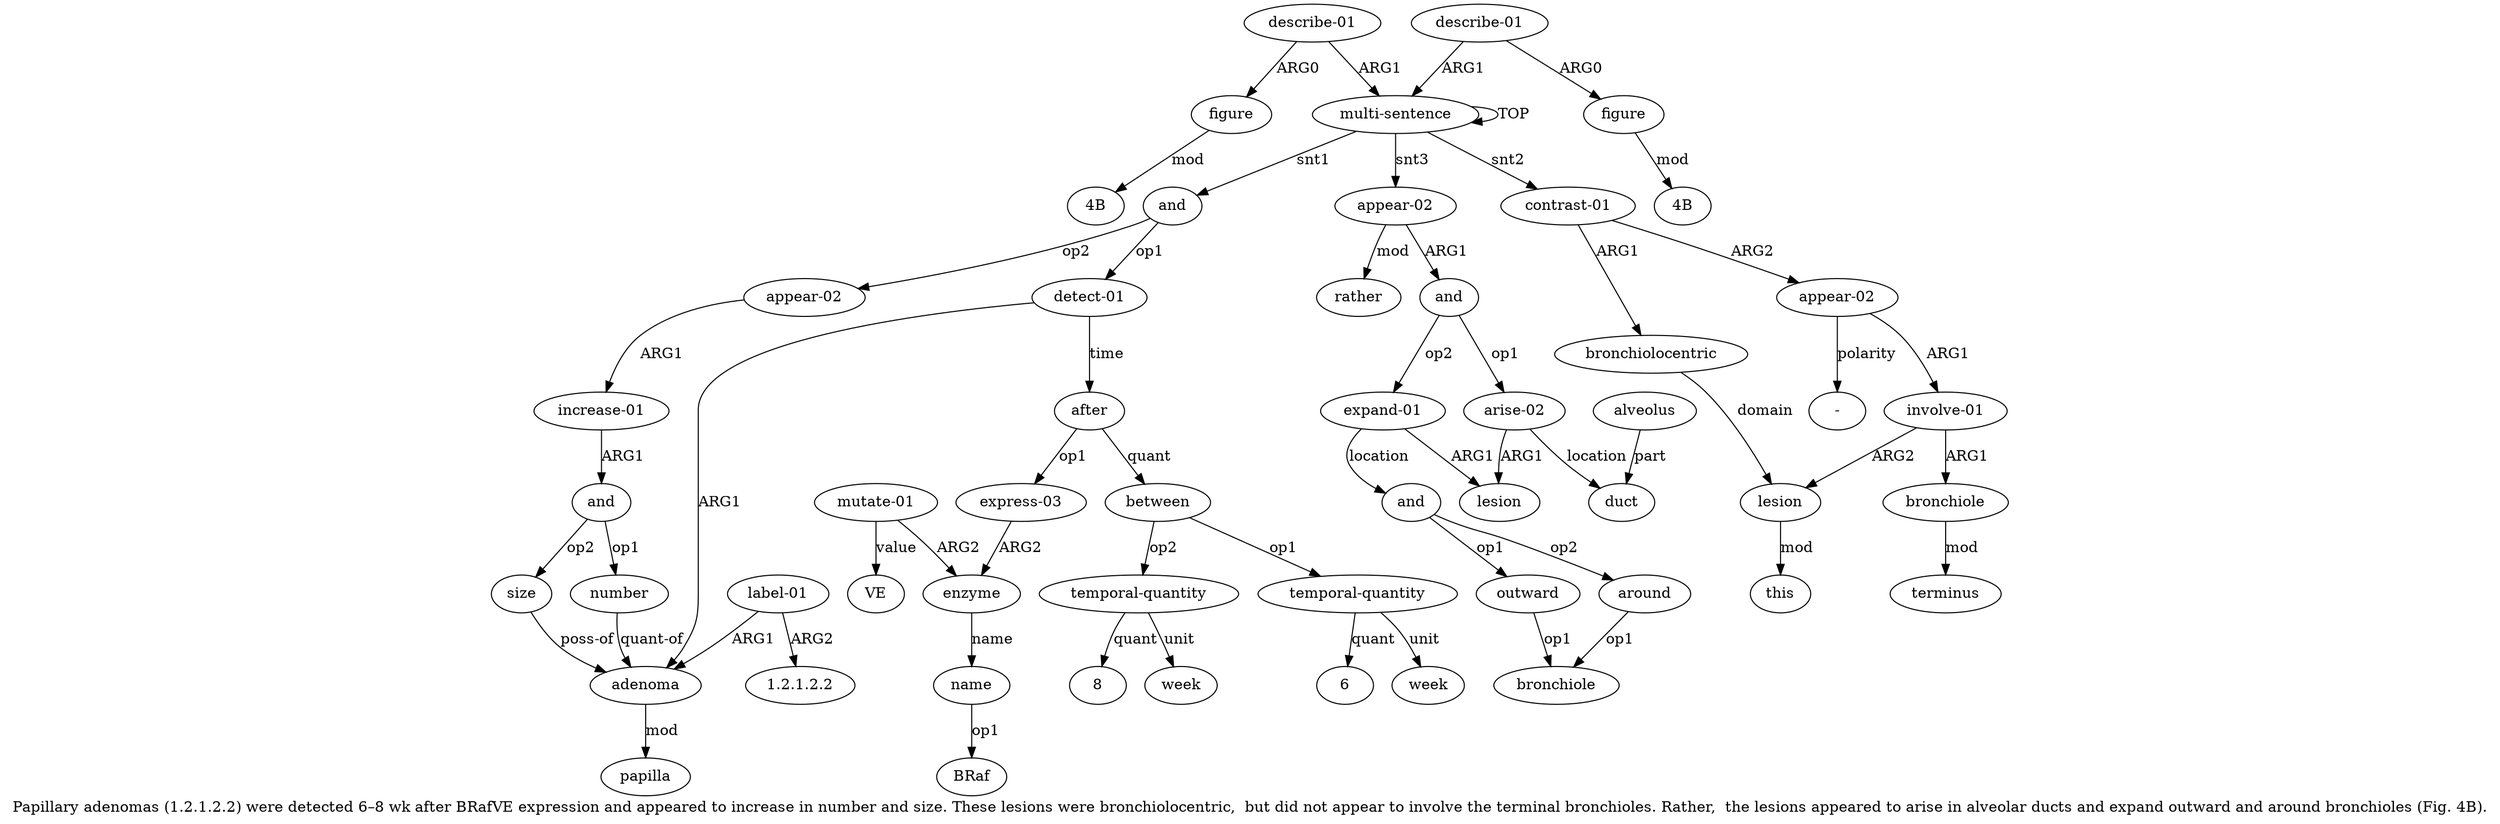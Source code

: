 digraph  {
	graph [label="Papillary adenomas (1.2.1.2.2) were detected 6–8 wk after BRafVE expression and appeared to increase in number and size. These \
lesions were bronchiolocentric,  but did not appear to involve the terminal bronchioles. Rather,  the lesions appeared to arise \
in alveolar ducts and expand outward and around bronchioles (Fig. 4B)."];
	node [label="\N"];
	a20	 [color=black,
		gold_ind=20,
		gold_label=size,
		label=size,
		test_ind=20,
		test_label=size];
	a3	 [color=black,
		gold_ind=3,
		gold_label=adenoma,
		label=adenoma,
		test_ind=3,
		test_label=adenoma];
	a20 -> a3 [key=0,
	color=black,
	gold_label="poss-of",
	label="poss-of",
	test_label="poss-of"];
a21 [color=black,
	gold_ind=21,
	gold_label="describe-01",
	label="describe-01",
	test_ind=21,
	test_label="describe-01"];
a22 [color=black,
	gold_ind=22,
	gold_label=figure,
	label=figure,
	test_ind=22,
	test_label=figure];
a21 -> a22 [key=0,
color=black,
gold_label=ARG0,
label=ARG0,
test_label=ARG0];
a0 [color=black,
gold_ind=0,
gold_label="multi-sentence",
label="multi-sentence",
test_ind=0,
test_label="multi-sentence"];
a21 -> a0 [key=0,
color=black,
gold_label=ARG1,
label=ARG1,
test_label=ARG1];
"a22 4B" [color=black,
gold_ind=-1,
gold_label="4B",
label="4B",
test_ind=-1,
test_label="4B"];
a22 -> "a22 4B" [key=0,
color=black,
gold_label=mod,
label=mod,
test_label=mod];
a23 [color=black,
gold_ind=23,
gold_label="contrast-01",
label="contrast-01",
test_ind=23,
test_label="contrast-01"];
a24 [color=black,
gold_ind=24,
gold_label=bronchiolocentric,
label=bronchiolocentric,
test_ind=24,
test_label=bronchiolocentric];
a23 -> a24 [key=0,
color=black,
gold_label=ARG1,
label=ARG1,
test_label=ARG1];
a27 [color=black,
gold_ind=27,
gold_label="appear-02",
label="appear-02",
test_ind=27,
test_label="appear-02"];
a23 -> a27 [key=0,
color=black,
gold_label=ARG2,
label=ARG2,
test_label=ARG2];
a25 [color=black,
gold_ind=25,
gold_label=lesion,
label=lesion,
test_ind=25,
test_label=lesion];
a24 -> a25 [key=0,
color=black,
gold_label=domain,
label=domain,
test_label=domain];
a26 [color=black,
gold_ind=26,
gold_label=this,
label=this,
test_ind=26,
test_label=this];
a25 -> a26 [key=0,
color=black,
gold_label=mod,
label=mod,
test_label=mod];
a28 [color=black,
gold_ind=28,
gold_label="involve-01",
label="involve-01",
test_ind=28,
test_label="involve-01"];
a27 -> a28 [key=0,
color=black,
gold_label=ARG1,
label=ARG1,
test_label=ARG1];
"a27 -" [color=black,
gold_ind=-1,
gold_label="-",
label="-",
test_ind=-1,
test_label="-"];
a27 -> "a27 -" [key=0,
color=black,
gold_label=polarity,
label=polarity,
test_label=polarity];
a28 -> a25 [key=0,
color=black,
gold_label=ARG2,
label=ARG2,
test_label=ARG2];
a29 [color=black,
gold_ind=29,
gold_label=bronchiole,
label=bronchiole,
test_ind=29,
test_label=bronchiole];
a28 -> a29 [key=0,
color=black,
gold_label=ARG1,
label=ARG1,
test_label=ARG1];
a30 [color=black,
gold_ind=30,
gold_label=terminus,
label=terminus,
test_ind=30,
test_label=terminus];
a29 -> a30 [key=0,
color=black,
gold_label=mod,
label=mod,
test_label=mod];
a31 [color=black,
gold_ind=31,
gold_label="appear-02",
label="appear-02",
test_ind=31,
test_label="appear-02"];
a32 [color=black,
gold_ind=32,
gold_label=and,
label=and,
test_ind=32,
test_label=and];
a31 -> a32 [key=0,
color=black,
gold_label=ARG1,
label=ARG1,
test_label=ARG1];
a42 [color=black,
gold_ind=42,
gold_label=rather,
label=rather,
test_ind=42,
test_label=rather];
a31 -> a42 [key=0,
color=black,
gold_label=mod,
label=mod,
test_label=mod];
"a14 8" [color=black,
gold_ind=-1,
gold_label=8,
label=8,
test_ind=-1,
test_label=8];
"a5 1.2.1.2.2" [color=black,
gold_ind=-1,
gold_label="1.2.1.2.2",
label="1.2.1.2.2",
test_ind=-1,
test_label="1.2.1.2.2"];
a37 [color=black,
gold_ind=37,
gold_label="expand-01",
label="expand-01",
test_ind=37,
test_label="expand-01"];
a34 [color=black,
gold_ind=34,
gold_label=lesion,
label=lesion,
test_ind=34,
test_label=lesion];
a37 -> a34 [key=0,
color=black,
gold_label=ARG1,
label=ARG1,
test_label=ARG1];
a38 [color=black,
gold_ind=38,
gold_label=and,
label=and,
test_ind=38,
test_label=and];
a37 -> a38 [key=0,
color=black,
gold_label=location,
label=location,
test_label=location];
"a12 6" [color=black,
gold_ind=-1,
gold_label=6,
label=6,
test_ind=-1,
test_label=6];
a36 [color=black,
gold_ind=36,
gold_label=alveolus,
label=alveolus,
test_ind=36,
test_label=alveolus];
a35 [color=black,
gold_ind=35,
gold_label=duct,
label=duct,
test_ind=35,
test_label=duct];
a36 -> a35 [key=0,
color=black,
gold_label=part,
label=part,
test_label=part];
a33 [color=black,
gold_ind=33,
gold_label="arise-02",
label="arise-02",
test_ind=33,
test_label="arise-02"];
a33 -> a35 [key=0,
color=black,
gold_label=location,
label=location,
test_label=location];
a33 -> a34 [key=0,
color=black,
gold_label=ARG1,
label=ARG1,
test_label=ARG1];
a32 -> a37 [key=0,
color=black,
gold_label=op2,
label=op2,
test_label=op2];
a32 -> a33 [key=0,
color=black,
gold_label=op1,
label=op1,
test_label=op1];
a15 [color=black,
gold_ind=15,
gold_label=week,
label=week,
test_ind=15,
test_label=week];
a14 [color=black,
gold_ind=14,
gold_label="temporal-quantity",
label="temporal-quantity",
test_ind=14,
test_label="temporal-quantity"];
a14 -> "a14 8" [key=0,
color=black,
gold_label=quant,
label=quant,
test_label=quant];
a14 -> a15 [key=0,
color=black,
gold_label=unit,
label=unit,
test_label=unit];
a17 [color=black,
gold_ind=17,
gold_label="increase-01",
label="increase-01",
test_ind=17,
test_label="increase-01"];
a18 [color=black,
gold_ind=18,
gold_label=and,
label=and,
test_ind=18,
test_label=and];
a17 -> a18 [key=0,
color=black,
gold_label=ARG1,
label=ARG1,
test_label=ARG1];
a16 [color=black,
gold_ind=16,
gold_label="appear-02",
label="appear-02",
test_ind=16,
test_label="appear-02"];
a16 -> a17 [key=0,
color=black,
gold_label=ARG1,
label=ARG1,
test_label=ARG1];
a11 [color=black,
gold_ind=11,
gold_label=between,
label=between,
test_ind=11,
test_label=between];
a11 -> a14 [key=0,
color=black,
gold_label=op2,
label=op2,
test_label=op2];
a12 [color=black,
gold_ind=12,
gold_label="temporal-quantity",
label="temporal-quantity",
test_ind=12,
test_label="temporal-quantity"];
a11 -> a12 [key=0,
color=black,
gold_label=op1,
label=op1,
test_label=op1];
a10 [color=black,
gold_ind=10,
gold_label="mutate-01",
label="mutate-01",
test_ind=10,
test_label="mutate-01"];
a8 [color=black,
gold_ind=8,
gold_label=enzyme,
label=enzyme,
test_ind=8,
test_label=enzyme];
a10 -> a8 [key=0,
color=black,
gold_label=ARG2,
label=ARG2,
test_label=ARG2];
"a10 VE" [color=black,
gold_ind=-1,
gold_label=VE,
label=VE,
test_ind=-1,
test_label=VE];
a10 -> "a10 VE" [key=0,
color=black,
gold_label=value,
label=value,
test_label=value];
a13 [color=black,
gold_ind=13,
gold_label=week,
label=week,
test_ind=13,
test_label=week];
a12 -> "a12 6" [key=0,
color=black,
gold_label=quant,
label=quant,
test_label=quant];
a12 -> a13 [key=0,
color=black,
gold_label=unit,
label=unit,
test_label=unit];
a39 [color=black,
gold_ind=39,
gold_label=outward,
label=outward,
test_ind=39,
test_label=outward];
a40 [color=black,
gold_ind=40,
gold_label=bronchiole,
label=bronchiole,
test_ind=40,
test_label=bronchiole];
a39 -> a40 [key=0,
color=black,
gold_label=op1,
label=op1,
test_label=op1];
a38 -> a39 [key=0,
color=black,
gold_label=op1,
label=op1,
test_label=op1];
a41 [color=black,
gold_ind=41,
gold_label=around,
label=around,
test_ind=41,
test_label=around];
a38 -> a41 [key=0,
color=black,
gold_label=op2,
label=op2,
test_label=op2];
a19 [color=black,
gold_ind=19,
gold_label=number,
label=number,
test_ind=19,
test_label=number];
a19 -> a3 [key=0,
color=black,
gold_label="quant-of",
label="quant-of",
test_label="quant-of"];
a18 -> a20 [key=0,
color=black,
gold_label=op2,
label=op2,
test_label=op2];
a18 -> a19 [key=0,
color=black,
gold_label=op1,
label=op1,
test_label=op1];
a1 [color=black,
gold_ind=1,
gold_label=and,
label=and,
test_ind=1,
test_label=and];
a1 -> a16 [key=0,
color=black,
gold_label=op2,
label=op2,
test_label=op2];
a2 [color=black,
gold_ind=2,
gold_label="detect-01",
label="detect-01",
test_ind=2,
test_label="detect-01"];
a1 -> a2 [key=0,
color=black,
gold_label=op1,
label=op1,
test_label=op1];
a0 -> a23 [key=0,
color=black,
gold_label=snt2,
label=snt2,
test_label=snt2];
a0 -> a31 [key=0,
color=black,
gold_label=snt3,
label=snt3,
test_label=snt3];
a0 -> a1 [key=0,
color=black,
gold_label=snt1,
label=snt1,
test_label=snt1];
a0 -> a0 [key=0,
color=black,
gold_label=TOP,
label=TOP,
test_label=TOP];
a4 [color=black,
gold_ind=4,
gold_label=papilla,
label=papilla,
test_ind=4,
test_label=papilla];
a3 -> a4 [key=0,
color=black,
gold_label=mod,
label=mod,
test_label=mod];
a2 -> a3 [key=0,
color=black,
gold_label=ARG1,
label=ARG1,
test_label=ARG1];
a6 [color=black,
gold_ind=6,
gold_label=after,
label=after,
test_ind=6,
test_label=after];
a2 -> a6 [key=0,
color=black,
gold_label=time,
label=time,
test_label=time];
a5 [color=black,
gold_ind=5,
gold_label="label-01",
label="label-01",
test_ind=5,
test_label="label-01"];
a5 -> "a5 1.2.1.2.2" [key=0,
color=black,
gold_label=ARG2,
label=ARG2,
test_label=ARG2];
a5 -> a3 [key=0,
color=black,
gold_label=ARG1,
label=ARG1,
test_label=ARG1];
a7 [color=black,
gold_ind=7,
gold_label="express-03",
label="express-03",
test_ind=7,
test_label="express-03"];
a7 -> a8 [key=0,
color=black,
gold_label=ARG2,
label=ARG2,
test_label=ARG2];
a6 -> a11 [key=0,
color=black,
gold_label=quant,
label=quant,
test_label=quant];
a6 -> a7 [key=0,
color=black,
gold_label=op1,
label=op1,
test_label=op1];
a9 [color=black,
gold_ind=9,
gold_label=name,
label=name,
test_ind=9,
test_label=name];
"a9 BRaf" [color=black,
gold_ind=-1,
gold_label=BRaf,
label=BRaf,
test_ind=-1,
test_label=BRaf];
a9 -> "a9 BRaf" [key=0,
color=black,
gold_label=op1,
label=op1,
test_label=op1];
a8 -> a9 [key=0,
color=black,
gold_label=name,
label=name,
test_label=name];
"a44 4B" [color=black,
gold_ind=-1,
gold_label="4B",
label="4B",
test_ind=-1,
test_label="4B"];
a44 [color=black,
gold_ind=44,
gold_label=figure,
label=figure,
test_ind=44,
test_label=figure];
a44 -> "a44 4B" [key=0,
color=black,
gold_label=mod,
label=mod,
test_label=mod];
a43 [color=black,
gold_ind=43,
gold_label="describe-01",
label="describe-01",
test_ind=43,
test_label="describe-01"];
a43 -> a0 [key=0,
color=black,
gold_label=ARG1,
label=ARG1,
test_label=ARG1];
a43 -> a44 [key=0,
color=black,
gold_label=ARG0,
label=ARG0,
test_label=ARG0];
a41 -> a40 [key=0,
color=black,
gold_label=op1,
label=op1,
test_label=op1];
}
